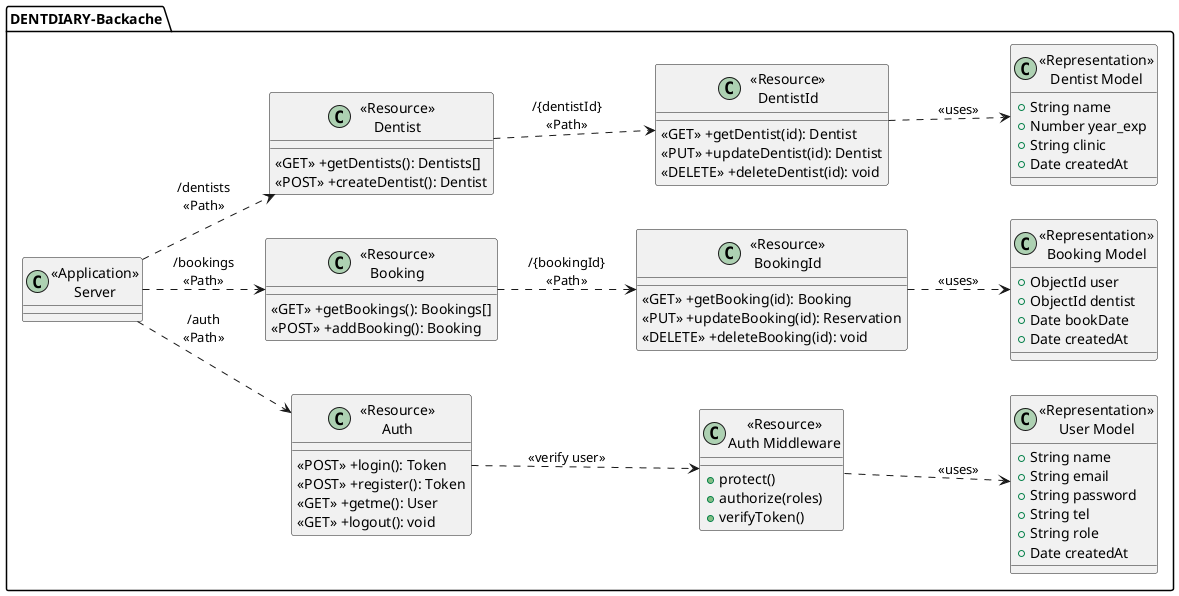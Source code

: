@startuml booking dentist
left to right direction
package "DENTDIARY-Backache" {
    class "<<Application>>\nServer" as Server {}

    class "<<Representation>>\nUser Model" as UserModel {
        +String name
        +String email
        +String password
        +String tel
        +String role
        +Date createdAt
    }

    class "<<Representation>>\nDentist Model" as DentistModel {
        +String name
        +Number year_exp
        +String clinic
        +Date createdAt
    }

    class "<<Representation>>\nBooking Model" as BookingModel {
        +ObjectId user
        +ObjectId dentist
        +Date bookDate
        +Date createdAt
    }

    class "<<Resource>>\nAuth" as AuthController {
        <<POST>> +login(): Token
        <<POST>> +register(): Token
        <<GET>> +getme(): User
        <<GET>> +logout(): void
    }

    class "<<Resource>>\nBooking" as BookingController {
        <<GET>> +getBookings(): Bookings[]
        <<POST>> +addBooking(): Booking
    }

     class "<<Resource>>\nBookingId" as BookingIdController {
        <<GET>> +getBooking(id): Booking
        <<PUT>> +updateBooking(id): Reservation
        <<DELETE>> +deleteBooking(id): void
    }

    class "<<Resource>>\nDentist" as DentistController {
        <<GET>> +getDentists(): Dentists[]
        <<POST>> +createDentist(): Dentist
    }
    
    class "<<Resource>>\nDentistId" as DentistIdController {
        <<GET>> +getDentist(id): Dentist
        <<PUT>> +updateDentist(id): Dentist
        <<DELETE>> +deleteDentist(id): void
    }

    class "<<Resource>>\nAuth Middleware" as AuthMiddleware {
        +protect()
        +authorize(roles)
        +verifyToken()
    }
}

Server ..> AuthController : "/auth\n<<Path>>"
Server ..> DentistController : "/dentists\n<<Path>>"
Server ..> BookingController : "/bookings\n<<Path>>"

AuthController ..> AuthMiddleware : "<<verify user>>"
AuthMiddleware ..> UserModel : "<<uses>>"

DentistController ..> DentistIdController : "/{dentistId}\n<<Path>>"
BookingController ..> BookingIdController : "/{bookingId}\n<<Path>>" 

BookingIdController ..> BookingModel : "<<uses>>"
DentistIdController ..> DentistModel : "<<uses>>"

@enduml
